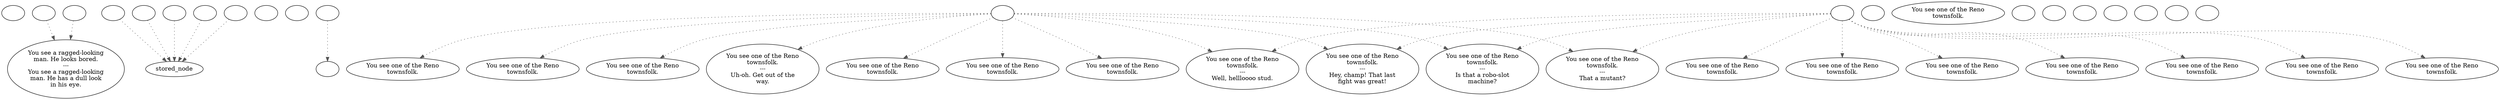 digraph ncPerson {
  "checkPartyMembersNearDoor" [style=filled       fillcolor="#FFFFFF"       color="#000000"]
  "checkPartyMembersNearDoor" [label=""]
  "ChooseFromList" [style=filled       fillcolor="#FFFFFF"       color="#000000"]
  "ChooseFromList" [label="You see a ragged-looking\nman. He looks bored.\n---\nYou see a ragged-looking\nman. He has a dull look\nin his eye."]
  "CLICK_PREV" [style=filled       fillcolor="#FFFFFF"       color="#000000"]
  "CLICK_PREV" -> "ChooseFromList" [style=dotted color="#555555"]
  "CLICK_PREV" [label=""]
  "CLICK_0" [style=filled       fillcolor="#FFFFFF"       color="#000000"]
  "CLICK_0" -> "stored_node" [style=dotted color="#555555"]
  "CLICK_0" [label=""]
  "CLICK_1" [style=filled       fillcolor="#FFFFFF"       color="#000000"]
  "CLICK_1" -> "stored_node" [style=dotted color="#555555"]
  "CLICK_1" [label=""]
  "CLICK_2" [style=filled       fillcolor="#FFFFFF"       color="#000000"]
  "CLICK_2" -> "stored_node" [style=dotted color="#555555"]
  "CLICK_2" [label=""]
  "CLICK_3" [style=filled       fillcolor="#FFFFFF"       color="#000000"]
  "CLICK_3" -> "stored_node" [style=dotted color="#555555"]
  "CLICK_3" [label=""]
  "CLICK_4" [style=filled       fillcolor="#FFFFFF"       color="#000000"]
  "CLICK_4" -> "stored_node" [style=dotted color="#555555"]
  "CLICK_4" [label=""]
  "CLICK_MORE" [style=filled       fillcolor="#FFFFFF"       color="#000000"]
  "CLICK_MORE" -> "ChooseFromList" [style=dotted color="#555555"]
  "CLICK_MORE" [label=""]
  "start" [style=filled       fillcolor="#FFFFFF"       color="#000000"]
  "start" [label=""]
  "critter_p_proc" [style=filled       fillcolor="#FFFFFF"       color="#000000"]
  "critter_p_proc" [label=""]
  "pickup_p_proc" [style=filled       fillcolor="#FFFFFF"       color="#000000"]
  "pickup_p_proc" -> "Node998" [style=dotted color="#555555"]
  "pickup_p_proc" [label=""]
  "talk_p_proc" [style=filled       fillcolor="#FFFFFF"       color="#000000"]
  "talk_p_proc" -> "Node014" [style=dotted color="#555555"]
  "talk_p_proc" -> "Node015" [style=dotted color="#555555"]
  "talk_p_proc" -> "Node005" [style=dotted color="#555555"]
  "talk_p_proc" -> "Node016" [style=dotted color="#555555"]
  "talk_p_proc" -> "Node007" [style=dotted color="#555555"]
  "talk_p_proc" -> "Node017" [style=dotted color="#555555"]
  "talk_p_proc" -> "Node018" [style=dotted color="#555555"]
  "talk_p_proc" -> "Node010" [style=dotted color="#555555"]
  "talk_p_proc" -> "Node011" [style=dotted color="#555555"]
  "talk_p_proc" -> "Node019" [style=dotted color="#555555"]
  "talk_p_proc" -> "Node020" [style=dotted color="#555555"]
  "talk_p_proc" [label=""]
  "destroy_p_proc" [style=filled       fillcolor="#FFFFFF"       color="#000000"]
  "destroy_p_proc" [label=""]
  "look_at_p_proc" [style=filled       fillcolor="#FFFFFF"       color="#000000"]
  "look_at_p_proc" [label="You see one of the Reno\ntownsfolk."]
  "description_p_proc" [style=filled       fillcolor="#FFFFFF"       color="#000000"]
  "description_p_proc" [label=""]
  "use_skill_on_p_proc" [style=filled       fillcolor="#FFFFFF"       color="#000000"]
  "use_skill_on_p_proc" [label=""]
  "damage_p_proc" [style=filled       fillcolor="#FFFFFF"       color="#000000"]
  "damage_p_proc" [label=""]
  "map_enter_p_proc" [style=filled       fillcolor="#FFFFFF"       color="#000000"]
  "map_enter_p_proc" [label=""]
  "timed_event_p_proc" [style=filled       fillcolor="#FFFFFF"       color="#000000"]
  "timed_event_p_proc" -> "Node003" [style=dotted color="#555555"]
  "timed_event_p_proc" -> "Node004" [style=dotted color="#555555"]
  "timed_event_p_proc" -> "Node005" [style=dotted color="#555555"]
  "timed_event_p_proc" -> "Node006" [style=dotted color="#555555"]
  "timed_event_p_proc" -> "Node007" [style=dotted color="#555555"]
  "timed_event_p_proc" -> "Node008" [style=dotted color="#555555"]
  "timed_event_p_proc" -> "Node009" [style=dotted color="#555555"]
  "timed_event_p_proc" -> "Node010" [style=dotted color="#555555"]
  "timed_event_p_proc" -> "Node011" [style=dotted color="#555555"]
  "timed_event_p_proc" -> "Node012" [style=dotted color="#555555"]
  "timed_event_p_proc" -> "Node013" [style=dotted color="#555555"]
  "timed_event_p_proc" [label=""]
  "map_update_p_proc" [style=filled       fillcolor="#FFFFFF"       color="#000000"]
  "map_update_p_proc" [label=""]
  "push_p_proc" [style=filled       fillcolor="#FFFFFF"       color="#000000"]
  "push_p_proc" [label=""]
  "Node998" [style=filled       fillcolor="#FFFFFF"       color="#000000"]
  "Node998" [label=""]
  "Node999" [style=filled       fillcolor="#FFFFFF"       color="#000000"]
  "Node999" [label=""]
  "Node003" [style=filled       fillcolor="#FFFFFF"       color="#000000"]
  "Node003" [label="You see one of the Reno\ntownsfolk."]
  "Node004" [style=filled       fillcolor="#FFFFFF"       color="#000000"]
  "Node004" [label="You see one of the Reno\ntownsfolk.\n---\nUh-oh. Get out of the\nway."]
  "Node005" [style=filled       fillcolor="#FFFFFF"       color="#000000"]
  "Node005" [label="You see one of the Reno\ntownsfolk.\n---\nWell, hellloooo stud."]
  "Node006" [style=filled       fillcolor="#FFFFFF"       color="#000000"]
  "Node006" [label="You see one of the Reno\ntownsfolk."]
  "Node007" [style=filled       fillcolor="#FFFFFF"       color="#000000"]
  "Node007" [label="You see one of the Reno\ntownsfolk.\n---\nHey, champ! That last\nfight was great!"]
  "Node008" [style=filled       fillcolor="#FFFFFF"       color="#000000"]
  "Node008" [label="You see one of the Reno\ntownsfolk."]
  "Node009" [style=filled       fillcolor="#FFFFFF"       color="#000000"]
  "Node009" [label="You see one of the Reno\ntownsfolk."]
  "Node010" [style=filled       fillcolor="#FFFFFF"       color="#000000"]
  "Node010" [label="You see one of the Reno\ntownsfolk.\n---\nIs that a robo-slot\nmachine?"]
  "Node011" [style=filled       fillcolor="#FFFFFF"       color="#000000"]
  "Node011" [label="You see one of the Reno\ntownsfolk.\n---\nThat a mutant?"]
  "Node012" [style=filled       fillcolor="#FFFFFF"       color="#000000"]
  "Node012" [label="You see one of the Reno\ntownsfolk."]
  "Node013" [style=filled       fillcolor="#FFFFFF"       color="#000000"]
  "Node013" [label="You see one of the Reno\ntownsfolk."]
  "Node014" [style=filled       fillcolor="#FFFFFF"       color="#000000"]
  "Node014" [label="You see one of the Reno\ntownsfolk."]
  "Node015" [style=filled       fillcolor="#FFFFFF"       color="#000000"]
  "Node015" [label="You see one of the Reno\ntownsfolk."]
  "Node016" [style=filled       fillcolor="#FFFFFF"       color="#000000"]
  "Node016" [label="You see one of the Reno\ntownsfolk."]
  "Node017" [style=filled       fillcolor="#FFFFFF"       color="#000000"]
  "Node017" [label="You see one of the Reno\ntownsfolk."]
  "Node018" [style=filled       fillcolor="#FFFFFF"       color="#000000"]
  "Node018" [label="You see one of the Reno\ntownsfolk."]
  "Node019" [style=filled       fillcolor="#FFFFFF"       color="#000000"]
  "Node019" [label="You see one of the Reno\ntownsfolk."]
  "Node020" [style=filled       fillcolor="#FFFFFF"       color="#000000"]
  "Node020" [label="You see one of the Reno\ntownsfolk."]
}